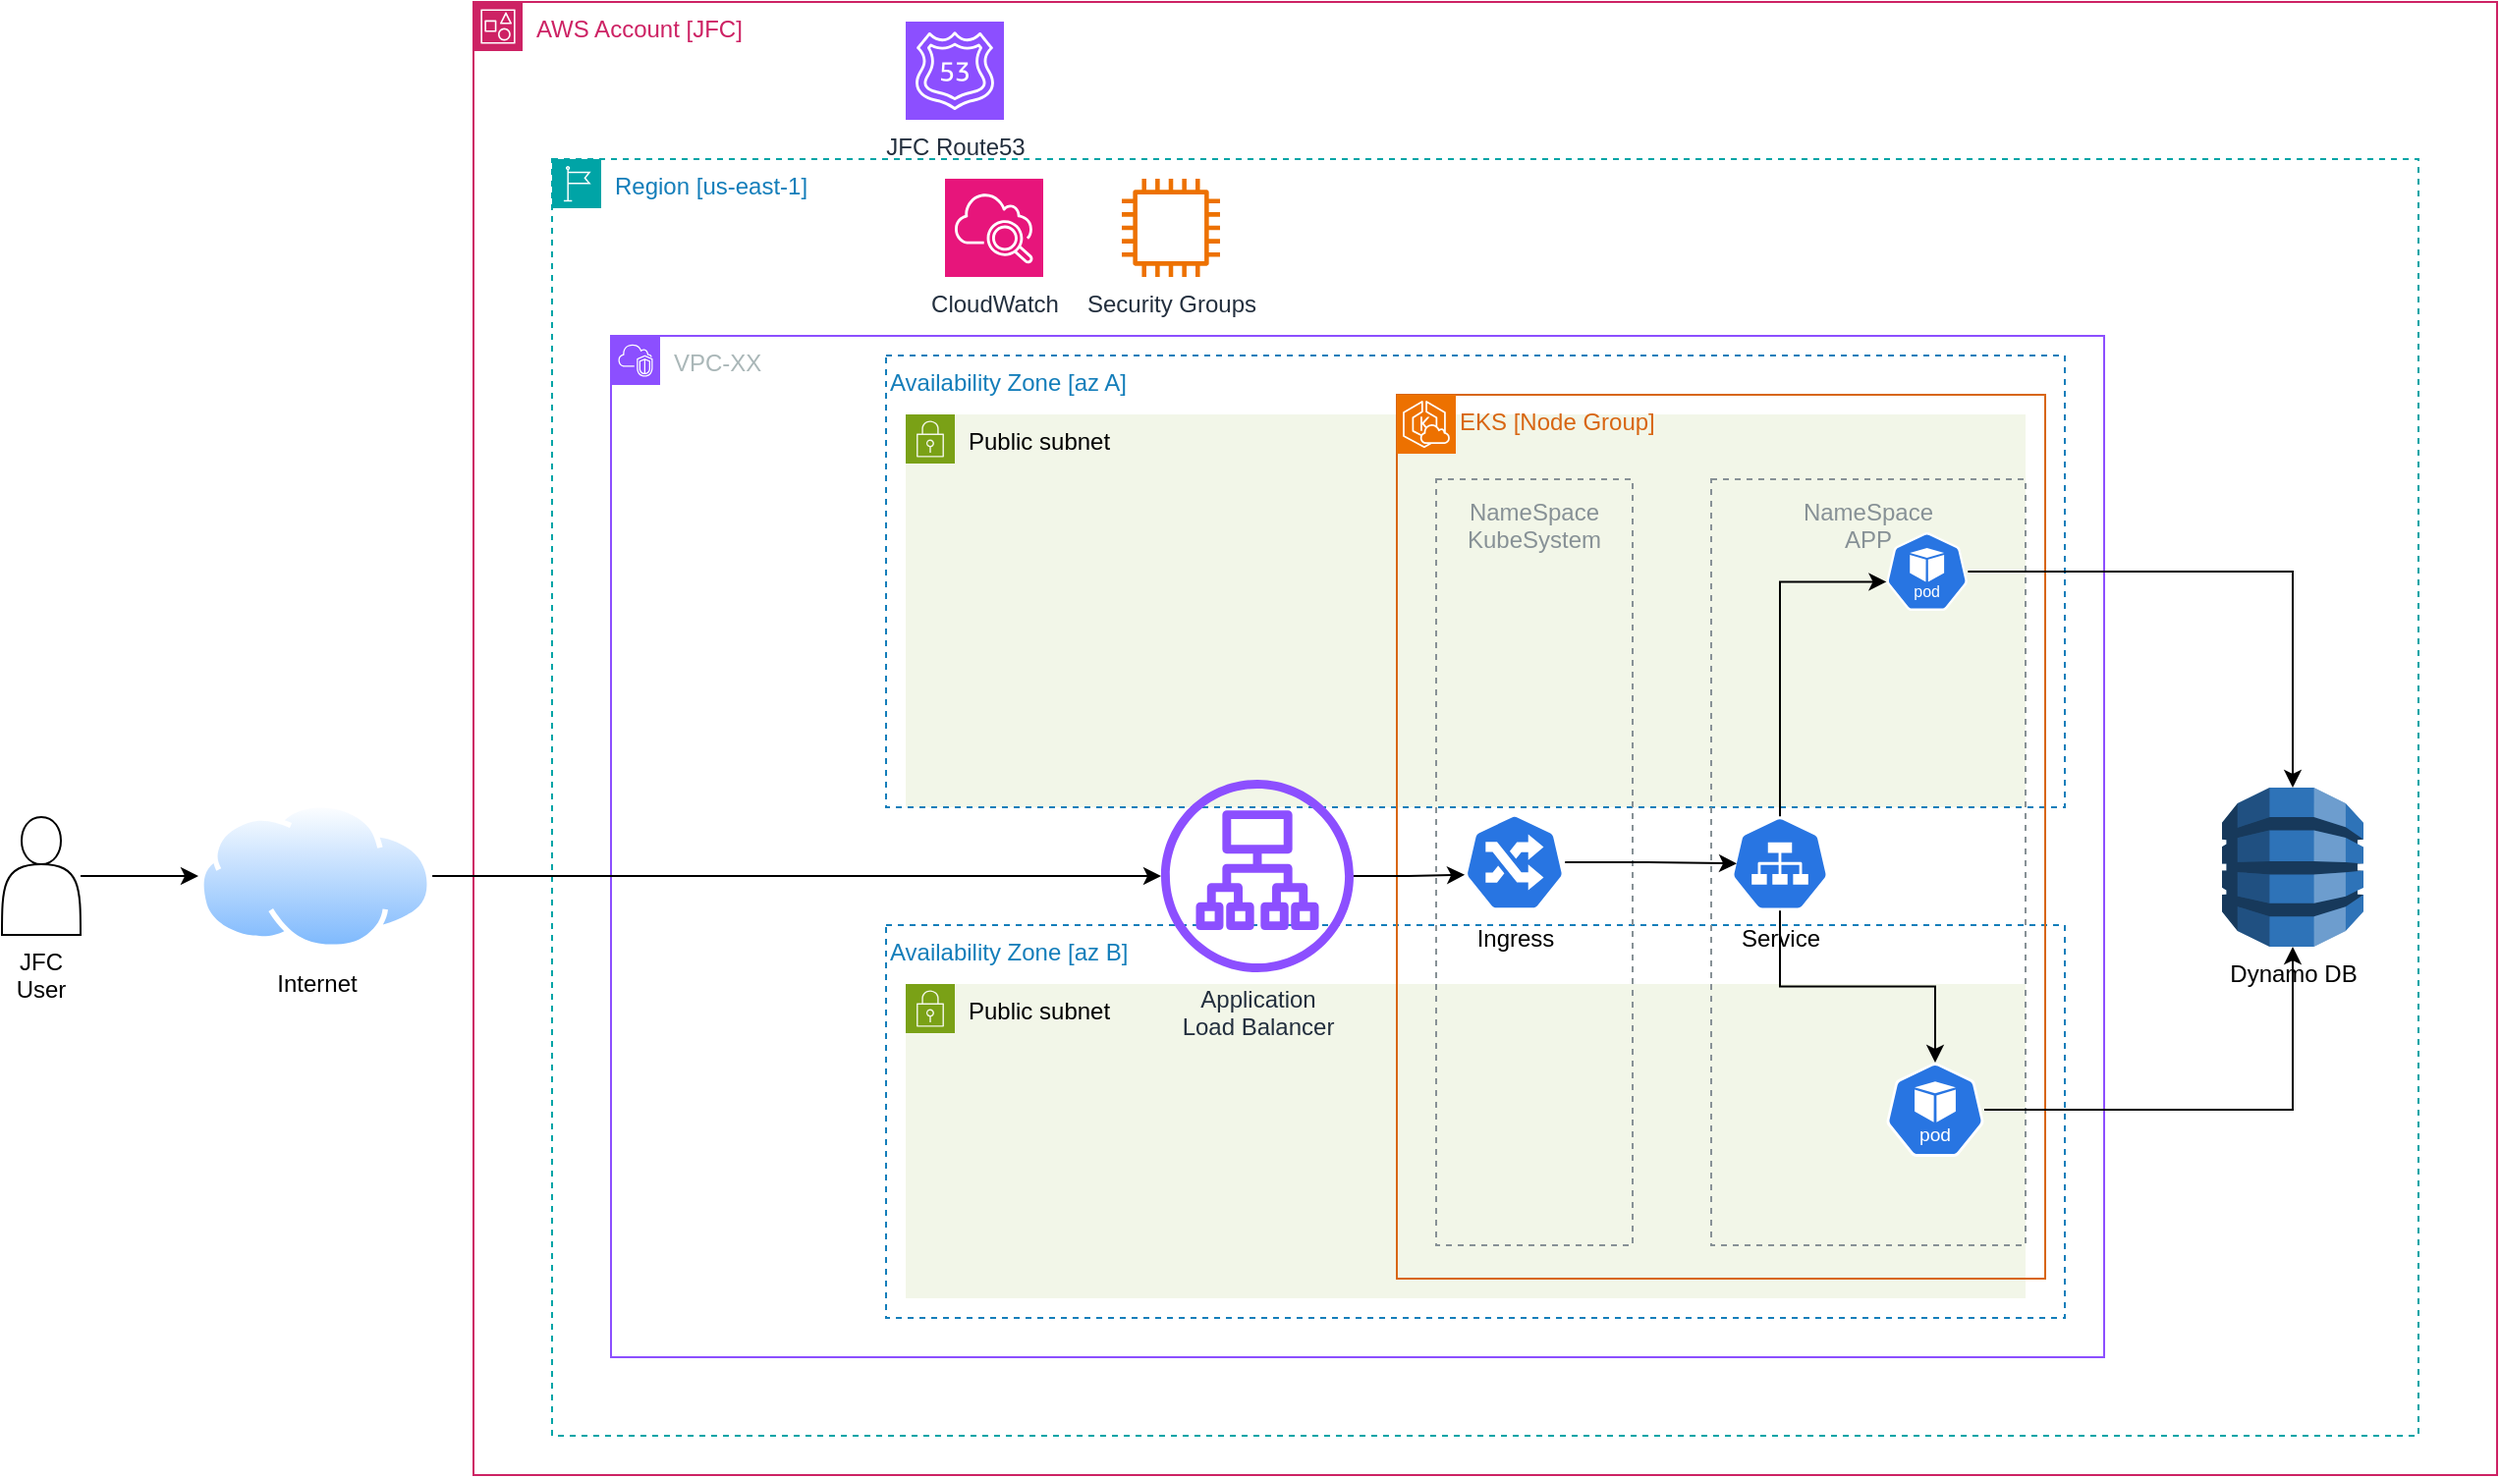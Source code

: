<mxfile version="27.1.3">
  <diagram name="Page-1" id="TfqSfKkqSXzZEk-eTNJX">
    <mxGraphModel dx="2253" dy="1958" grid="1" gridSize="10" guides="1" tooltips="1" connect="1" arrows="1" fold="1" page="1" pageScale="1" pageWidth="827" pageHeight="1169" math="0" shadow="0">
      <root>
        <mxCell id="0" />
        <mxCell id="1" parent="0" />
        <mxCell id="SEBXCIEi1Ep4QCb8xXwG-51" value="Public subnet" style="points=[[0,0],[0.25,0],[0.5,0],[0.75,0],[1,0],[1,0.25],[1,0.5],[1,0.75],[1,1],[0.75,1],[0.5,1],[0.25,1],[0,1],[0,0.75],[0,0.5],[0,0.25]];outlineConnect=0;gradientColor=none;html=1;whiteSpace=wrap;fontSize=12;fontStyle=0;container=1;pointerEvents=0;collapsible=0;recursiveResize=0;shape=mxgraph.aws4.group;grIcon=mxgraph.aws4.group_security_group;grStroke=0;strokeColor=#7AA116;fillColor=#F2F6E8;verticalAlign=top;align=left;spacingLeft=30;fontColor=default;dashed=0;labelBackgroundColor=none;" vertex="1" parent="1">
          <mxGeometry x="-150" y="-110" width="570" height="200" as="geometry" />
        </mxCell>
        <mxCell id="SEBXCIEi1Ep4QCb8xXwG-53" value="Public subnet" style="points=[[0,0],[0.25,0],[0.5,0],[0.75,0],[1,0],[1,0.25],[1,0.5],[1,0.75],[1,1],[0.75,1],[0.5,1],[0.25,1],[0,1],[0,0.75],[0,0.5],[0,0.25]];outlineConnect=0;gradientColor=none;html=1;whiteSpace=wrap;fontSize=12;fontStyle=0;container=1;pointerEvents=0;collapsible=0;recursiveResize=0;shape=mxgraph.aws4.group;grIcon=mxgraph.aws4.group_security_group;grStroke=0;strokeColor=#7AA116;fillColor=#F2F6E8;verticalAlign=top;align=left;spacingLeft=30;fontColor=default;dashed=0;labelBackgroundColor=none;" vertex="1" parent="1">
          <mxGeometry x="-150" y="180" width="570" height="160" as="geometry" />
        </mxCell>
        <mxCell id="SEBXCIEi1Ep4QCb8xXwG-3" value="AWS Account [JFC]" style="points=[[0,0],[0.25,0],[0.5,0],[0.75,0],[1,0],[1,0.25],[1,0.5],[1,0.75],[1,1],[0.75,1],[0.5,1],[0.25,1],[0,1],[0,0.75],[0,0.5],[0,0.25]];outlineConnect=0;gradientColor=none;html=1;whiteSpace=wrap;fontSize=12;fontStyle=0;container=1;pointerEvents=0;collapsible=0;recursiveResize=0;shape=mxgraph.aws4.group;grIcon=mxgraph.aws4.group_account;strokeColor=#CD2264;fillColor=none;verticalAlign=top;align=left;spacingLeft=30;fontColor=#CD2264;dashed=0;" vertex="1" parent="1">
          <mxGeometry x="-370" y="-320" width="1030" height="750" as="geometry" />
        </mxCell>
        <mxCell id="SEBXCIEi1Ep4QCb8xXwG-43" value="JFC Route53" style="sketch=0;points=[[0,0,0],[0.25,0,0],[0.5,0,0],[0.75,0,0],[1,0,0],[0,1,0],[0.25,1,0],[0.5,1,0],[0.75,1,0],[1,1,0],[0,0.25,0],[0,0.5,0],[0,0.75,0],[1,0.25,0],[1,0.5,0],[1,0.75,0]];outlineConnect=0;fontColor=#232F3E;fillColor=#8C4FFF;strokeColor=#ffffff;dashed=0;verticalLabelPosition=bottom;verticalAlign=top;align=center;html=1;fontSize=12;fontStyle=0;aspect=fixed;shape=mxgraph.aws4.resourceIcon;resIcon=mxgraph.aws4.route_53;" vertex="1" parent="SEBXCIEi1Ep4QCb8xXwG-3">
          <mxGeometry x="220" y="10" width="50" height="50" as="geometry" />
        </mxCell>
        <mxCell id="SEBXCIEi1Ep4QCb8xXwG-4" value="Region [us-east-1]" style="points=[[0,0],[0.25,0],[0.5,0],[0.75,0],[1,0],[1,0.25],[1,0.5],[1,0.75],[1,1],[0.75,1],[0.5,1],[0.25,1],[0,1],[0,0.75],[0,0.5],[0,0.25]];outlineConnect=0;gradientColor=none;html=1;whiteSpace=wrap;fontSize=12;fontStyle=0;container=1;pointerEvents=0;collapsible=0;recursiveResize=0;shape=mxgraph.aws4.group;grIcon=mxgraph.aws4.group_region;strokeColor=#00A4A6;fillColor=none;verticalAlign=top;align=left;spacingLeft=30;fontColor=#147EBA;dashed=1;" vertex="1" parent="1">
          <mxGeometry x="-330" y="-240" width="950" height="650" as="geometry" />
        </mxCell>
        <mxCell id="SEBXCIEi1Ep4QCb8xXwG-16" value="Dynamo DB" style="outlineConnect=0;dashed=0;verticalLabelPosition=bottom;verticalAlign=top;align=center;html=1;shape=mxgraph.aws3.dynamo_db;fillColor=#2E73B8;gradientColor=none;labelPosition=center;" vertex="1" parent="SEBXCIEi1Ep4QCb8xXwG-4">
          <mxGeometry x="850" y="320" width="72" height="81" as="geometry" />
        </mxCell>
        <mxCell id="SEBXCIEi1Ep4QCb8xXwG-42" value="CloudWatch" style="sketch=0;points=[[0,0,0],[0.25,0,0],[0.5,0,0],[0.75,0,0],[1,0,0],[0,1,0],[0.25,1,0],[0.5,1,0],[0.75,1,0],[1,1,0],[0,0.25,0],[0,0.5,0],[0,0.75,0],[1,0.25,0],[1,0.5,0],[1,0.75,0]];points=[[0,0,0],[0.25,0,0],[0.5,0,0],[0.75,0,0],[1,0,0],[0,1,0],[0.25,1,0],[0.5,1,0],[0.75,1,0],[1,1,0],[0,0.25,0],[0,0.5,0],[0,0.75,0],[1,0.25,0],[1,0.5,0],[1,0.75,0]];outlineConnect=0;fontColor=#232F3E;fillColor=#E7157B;strokeColor=#ffffff;dashed=0;verticalLabelPosition=bottom;verticalAlign=top;align=center;html=1;fontSize=12;fontStyle=0;aspect=fixed;shape=mxgraph.aws4.resourceIcon;resIcon=mxgraph.aws4.cloudwatch_2;" vertex="1" parent="SEBXCIEi1Ep4QCb8xXwG-4">
          <mxGeometry x="200" y="10" width="50" height="50" as="geometry" />
        </mxCell>
        <mxCell id="SEBXCIEi1Ep4QCb8xXwG-44" value="Security Groups" style="sketch=0;outlineConnect=0;fontColor=#232F3E;gradientColor=none;fillColor=#ED7100;strokeColor=none;dashed=0;verticalLabelPosition=bottom;verticalAlign=top;align=center;html=1;fontSize=12;fontStyle=0;aspect=fixed;pointerEvents=1;shape=mxgraph.aws4.instance2;" vertex="1" parent="SEBXCIEi1Ep4QCb8xXwG-4">
          <mxGeometry x="290" y="10" width="50" height="50" as="geometry" />
        </mxCell>
        <mxCell id="SEBXCIEi1Ep4QCb8xXwG-7" value="VPC-XX" style="points=[[0,0],[0.25,0],[0.5,0],[0.75,0],[1,0],[1,0.25],[1,0.5],[1,0.75],[1,1],[0.75,1],[0.5,1],[0.25,1],[0,1],[0,0.75],[0,0.5],[0,0.25]];outlineConnect=0;gradientColor=none;html=1;whiteSpace=wrap;fontSize=12;fontStyle=0;container=0;pointerEvents=0;collapsible=0;recursiveResize=0;shape=mxgraph.aws4.group;grIcon=mxgraph.aws4.group_vpc2;strokeColor=#8C4FFF;fillColor=none;verticalAlign=top;align=left;spacingLeft=30;fontColor=#AAB7B8;dashed=0;" vertex="1" parent="1">
          <mxGeometry x="-300" y="-150" width="760" height="520" as="geometry" />
        </mxCell>
        <mxCell id="SEBXCIEi1Ep4QCb8xXwG-8" value="Availability Zone [az A]" style="fillColor=none;strokeColor=#147EBA;dashed=1;verticalAlign=top;fontStyle=0;fontColor=#147EBA;whiteSpace=wrap;html=1;align=left;container=0;" vertex="1" parent="1">
          <mxGeometry x="-160" y="-140" width="600" height="230" as="geometry" />
        </mxCell>
        <mxCell id="SEBXCIEi1Ep4QCb8xXwG-9" value="Availability Zone [az B]" style="fillColor=none;strokeColor=#147EBA;dashed=1;verticalAlign=top;fontStyle=0;fontColor=#147EBA;whiteSpace=wrap;html=1;align=left;" vertex="1" parent="1">
          <mxGeometry x="-160" y="150" width="600" height="200" as="geometry" />
        </mxCell>
        <mxCell id="SEBXCIEi1Ep4QCb8xXwG-30" value="" style="group" vertex="1" connectable="0" parent="1">
          <mxGeometry x="260" y="-87" width="160" height="400" as="geometry" />
        </mxCell>
        <mxCell id="SEBXCIEi1Ep4QCb8xXwG-31" value="NameSpace&lt;br&gt;APP" style="outlineConnect=0;gradientColor=none;html=1;whiteSpace=wrap;fontSize=12;fontStyle=0;strokeColor=#879196;fillColor=none;verticalAlign=top;align=center;fontColor=#879196;dashed=1;spacingTop=3;container=1;" vertex="1" parent="SEBXCIEi1Ep4QCb8xXwG-30">
          <mxGeometry y="10" width="160" height="390" as="geometry">
            <mxRectangle x="10" y="40" width="110" height="30" as="alternateBounds" />
          </mxGeometry>
        </mxCell>
        <mxCell id="SEBXCIEi1Ep4QCb8xXwG-25" value="Service" style="aspect=fixed;sketch=0;html=1;dashed=0;whitespace=wrap;verticalLabelPosition=bottom;verticalAlign=top;fillColor=#2875E2;strokeColor=#ffffff;points=[[0.005,0.63,0],[0.1,0.2,0],[0.9,0.2,0],[0.5,0,0],[0.995,0.63,0],[0.72,0.99,0],[0.5,1,0],[0.28,0.99,0]];shape=mxgraph.kubernetes.icon2;prIcon=svc" vertex="1" parent="SEBXCIEi1Ep4QCb8xXwG-30">
          <mxGeometry x="10" y="181.63" width="50" height="48" as="geometry" />
        </mxCell>
        <mxCell id="SEBXCIEi1Ep4QCb8xXwG-11" value="EKS [Node Group]" style="points=[[0,0],[0.25,0],[0.5,0],[0.75,0],[1,0],[1,0.25],[1,0.5],[1,0.75],[1,1],[0.75,1],[0.5,1],[0.25,1],[0,1],[0,0.75],[0,0.5],[0,0.25]];outlineConnect=0;gradientColor=none;html=1;whiteSpace=wrap;fontSize=12;fontStyle=0;container=1;pointerEvents=0;collapsible=0;recursiveResize=0;shape=mxgraph.aws4.group;grIcon=mxgraph.aws4.group_ec2_instance_contents;strokeColor=#D86613;fillColor=none;verticalAlign=top;align=left;spacingLeft=30;fontColor=#D86613;dashed=0;" vertex="1" parent="1">
          <mxGeometry x="100" y="-120" width="330" height="450" as="geometry" />
        </mxCell>
        <mxCell id="SEBXCIEi1Ep4QCb8xXwG-10" value="" style="sketch=0;points=[[0,0,0],[0.25,0,0],[0.5,0,0],[0.75,0,0],[1,0,0],[0,1,0],[0.25,1,0],[0.5,1,0],[0.75,1,0],[1,1,0],[0,0.25,0],[0,0.5,0],[0,0.75,0],[1,0.25,0],[1,0.5,0],[1,0.75,0]];outlineConnect=0;fontColor=#232F3E;fillColor=#ED7100;strokeColor=#ffffff;dashed=0;verticalLabelPosition=bottom;verticalAlign=top;align=center;html=1;fontSize=12;fontStyle=0;aspect=fixed;shape=mxgraph.aws4.resourceIcon;resIcon=mxgraph.aws4.eks_cloud;" vertex="1" parent="SEBXCIEi1Ep4QCb8xXwG-11">
          <mxGeometry width="30" height="30" as="geometry" />
        </mxCell>
        <mxCell id="SEBXCIEi1Ep4QCb8xXwG-22" value="" style="group" vertex="1" connectable="0" parent="SEBXCIEi1Ep4QCb8xXwG-11">
          <mxGeometry x="20" y="43" width="100" height="390" as="geometry" />
        </mxCell>
        <mxCell id="SEBXCIEi1Ep4QCb8xXwG-19" value="NameSpace&lt;br&gt;KubeSystem" style="outlineConnect=0;gradientColor=none;html=1;whiteSpace=wrap;fontSize=12;fontStyle=0;strokeColor=#879196;fillColor=none;verticalAlign=top;align=center;fontColor=#879196;dashed=1;spacingTop=3;container=1;" vertex="1" parent="SEBXCIEi1Ep4QCb8xXwG-22">
          <mxGeometry width="100" height="390.0" as="geometry">
            <mxRectangle x="10" y="40" width="110" height="30" as="alternateBounds" />
          </mxGeometry>
        </mxCell>
        <mxCell id="SEBXCIEi1Ep4QCb8xXwG-21" value="Ingress" style="aspect=fixed;sketch=0;html=1;dashed=0;whitespace=wrap;verticalLabelPosition=bottom;verticalAlign=top;fillColor=#2875E2;strokeColor=#ffffff;points=[[0.005,0.63,0],[0.1,0.2,0],[0.9,0.2,0],[0.5,0,0],[0.995,0.63,0],[0.72,0.99,0],[0.5,1,0],[0.28,0.99,0]];shape=mxgraph.kubernetes.icon2;prIcon=ing" vertex="1" parent="SEBXCIEi1Ep4QCb8xXwG-22">
          <mxGeometry x="14.286" y="170.368" width="51.316" height="49.263" as="geometry" />
        </mxCell>
        <mxCell id="SEBXCIEi1Ep4QCb8xXwG-15" value="" style="aspect=fixed;sketch=0;html=1;dashed=0;whitespace=wrap;verticalLabelPosition=bottom;verticalAlign=top;fillColor=#2875E2;strokeColor=#ffffff;points=[[0.005,0.63,0],[0.1,0.2,0],[0.9,0.2,0],[0.5,0,0],[0.995,0.63,0],[0.72,0.99,0],[0.5,1,0],[0.28,0.99,0]];shape=mxgraph.kubernetes.icon2;kubernetesLabel=1;prIcon=pod" vertex="1" parent="SEBXCIEi1Ep4QCb8xXwG-11">
          <mxGeometry x="249" y="340" width="50" height="48" as="geometry" />
        </mxCell>
        <mxCell id="SEBXCIEi1Ep4QCb8xXwG-12" value="" style="aspect=fixed;sketch=0;html=1;dashed=0;whitespace=wrap;verticalLabelPosition=bottom;verticalAlign=top;fillColor=#2875E2;strokeColor=#ffffff;points=[[0.005,0.63,0],[0.1,0.2,0],[0.9,0.2,0],[0.5,0,0],[0.995,0.63,0],[0.72,0.99,0],[0.5,1,0],[0.28,0.99,0]];shape=mxgraph.kubernetes.icon2;kubernetesLabel=1;prIcon=pod" vertex="1" parent="SEBXCIEi1Ep4QCb8xXwG-11">
          <mxGeometry x="249" y="70" width="41.67" height="40" as="geometry" />
        </mxCell>
        <mxCell id="SEBXCIEi1Ep4QCb8xXwG-26" style="edgeStyle=orthogonalEdgeStyle;rounded=0;orthogonalLoop=1;jettySize=auto;html=1;entryX=0.06;entryY=0.5;entryDx=0;entryDy=0;entryPerimeter=0;" edge="1" parent="1" source="SEBXCIEi1Ep4QCb8xXwG-21" target="SEBXCIEi1Ep4QCb8xXwG-25">
          <mxGeometry relative="1" as="geometry" />
        </mxCell>
        <mxCell id="SEBXCIEi1Ep4QCb8xXwG-34" style="edgeStyle=orthogonalEdgeStyle;rounded=0;orthogonalLoop=1;jettySize=auto;html=1;entryX=0.005;entryY=0.63;entryDx=0;entryDy=0;entryPerimeter=0;exitX=0.5;exitY=0;exitDx=0;exitDy=0;exitPerimeter=0;" edge="1" parent="1" source="SEBXCIEi1Ep4QCb8xXwG-25" target="SEBXCIEi1Ep4QCb8xXwG-12">
          <mxGeometry relative="1" as="geometry" />
        </mxCell>
        <mxCell id="SEBXCIEi1Ep4QCb8xXwG-35" style="edgeStyle=orthogonalEdgeStyle;rounded=0;orthogonalLoop=1;jettySize=auto;html=1;entryX=0.5;entryY=0;entryDx=0;entryDy=0;entryPerimeter=0;exitX=0.5;exitY=1;exitDx=0;exitDy=0;exitPerimeter=0;" edge="1" parent="1" source="SEBXCIEi1Ep4QCb8xXwG-25" target="SEBXCIEi1Ep4QCb8xXwG-15">
          <mxGeometry relative="1" as="geometry" />
        </mxCell>
        <mxCell id="SEBXCIEi1Ep4QCb8xXwG-36" style="edgeStyle=orthogonalEdgeStyle;rounded=0;orthogonalLoop=1;jettySize=auto;html=1;" edge="1" parent="1" source="SEBXCIEi1Ep4QCb8xXwG-15" target="SEBXCIEi1Ep4QCb8xXwG-16">
          <mxGeometry relative="1" as="geometry" />
        </mxCell>
        <mxCell id="SEBXCIEi1Ep4QCb8xXwG-37" style="edgeStyle=orthogonalEdgeStyle;rounded=0;orthogonalLoop=1;jettySize=auto;html=1;entryX=0.5;entryY=0;entryDx=0;entryDy=0;entryPerimeter=0;" edge="1" parent="1" source="SEBXCIEi1Ep4QCb8xXwG-12" target="SEBXCIEi1Ep4QCb8xXwG-16">
          <mxGeometry relative="1" as="geometry" />
        </mxCell>
        <mxCell id="SEBXCIEi1Ep4QCb8xXwG-38" value="Application&lt;br&gt;Load Balancer" style="sketch=0;outlineConnect=0;fontColor=#232F3E;gradientColor=none;fillColor=#8C4FFF;strokeColor=none;dashed=0;verticalLabelPosition=bottom;verticalAlign=top;align=center;html=1;fontSize=12;fontStyle=0;aspect=fixed;pointerEvents=1;shape=mxgraph.aws4.application_load_balancer;" vertex="1" parent="1">
          <mxGeometry x="-20" y="76" width="98" height="98" as="geometry" />
        </mxCell>
        <mxCell id="SEBXCIEi1Ep4QCb8xXwG-40" style="edgeStyle=orthogonalEdgeStyle;rounded=0;orthogonalLoop=1;jettySize=auto;html=1;entryX=0.005;entryY=0.63;entryDx=0;entryDy=0;entryPerimeter=0;" edge="1" parent="1" source="SEBXCIEi1Ep4QCb8xXwG-38" target="SEBXCIEi1Ep4QCb8xXwG-21">
          <mxGeometry relative="1" as="geometry" />
        </mxCell>
        <mxCell id="SEBXCIEi1Ep4QCb8xXwG-47" style="edgeStyle=orthogonalEdgeStyle;rounded=0;orthogonalLoop=1;jettySize=auto;html=1;" edge="1" parent="1" source="SEBXCIEi1Ep4QCb8xXwG-45" target="SEBXCIEi1Ep4QCb8xXwG-46">
          <mxGeometry relative="1" as="geometry" />
        </mxCell>
        <mxCell id="SEBXCIEi1Ep4QCb8xXwG-45" value="JFC User" style="shape=actor;whiteSpace=wrap;html=1;labelPosition=center;verticalLabelPosition=bottom;align=center;verticalAlign=top;" vertex="1" parent="1">
          <mxGeometry x="-610" y="95" width="40" height="60" as="geometry" />
        </mxCell>
        <mxCell id="SEBXCIEi1Ep4QCb8xXwG-48" style="edgeStyle=orthogonalEdgeStyle;rounded=0;orthogonalLoop=1;jettySize=auto;html=1;" edge="1" parent="1" source="SEBXCIEi1Ep4QCb8xXwG-46" target="SEBXCIEi1Ep4QCb8xXwG-38">
          <mxGeometry relative="1" as="geometry" />
        </mxCell>
        <mxCell id="SEBXCIEi1Ep4QCb8xXwG-46" value="Internet" style="image;aspect=fixed;perimeter=ellipsePerimeter;html=1;align=center;shadow=0;dashed=0;spacingTop=3;image=img/lib/active_directory/internet_cloud.svg;" vertex="1" parent="1">
          <mxGeometry x="-510" y="87.5" width="119.05" height="75" as="geometry" />
        </mxCell>
      </root>
    </mxGraphModel>
  </diagram>
</mxfile>

